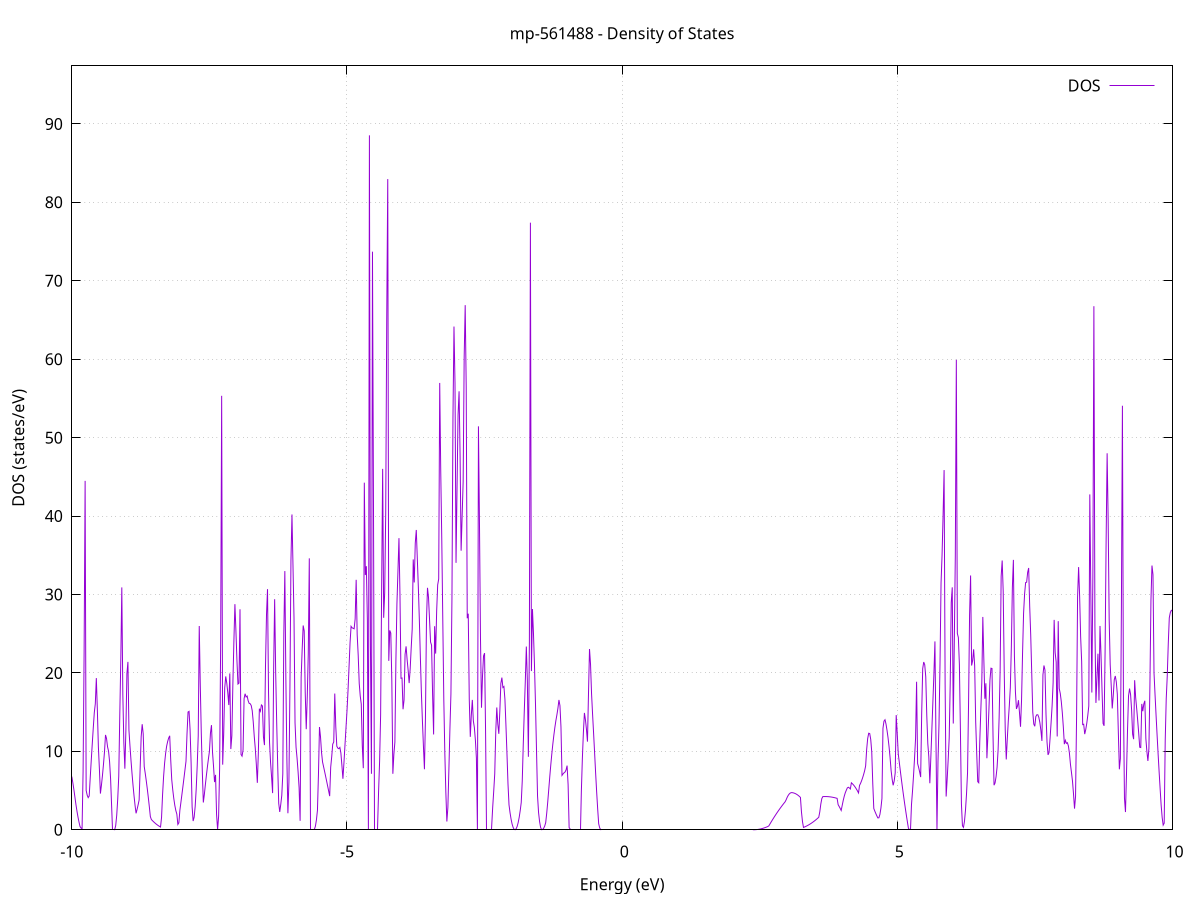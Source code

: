 set title 'mp-561488 - Density of States'
set xlabel 'Energy (eV)'
set ylabel 'DOS (states/eV)'
set grid
set xrange [-10:10]
set yrange [0:97.401]
set xzeroaxis lt -1
set terminal png size 800,600
set output 'mp-561488_dos_gnuplot.png'
plot '-' using 1:2 with lines title 'DOS'
-23.217800 0.000000
-23.199300 0.000000
-23.180800 0.000000
-23.162200 0.000000
-23.143700 0.000000
-23.125200 0.000000
-23.106700 0.000000
-23.088200 0.000000
-23.069700 0.000000
-23.051200 0.000000
-23.032600 0.000000
-23.014100 0.000000
-22.995600 0.000000
-22.977100 0.000000
-22.958600 0.000000
-22.940100 0.000000
-22.921600 0.000000
-22.903000 0.000000
-22.884500 0.000000
-22.866000 0.000000
-22.847500 0.000000
-22.829000 0.000000
-22.810500 0.000000
-22.792000 0.000000
-22.773400 0.000000
-22.754900 0.000000
-22.736400 0.000000
-22.717900 0.000000
-22.699400 0.000000
-22.680900 0.000000
-22.662300 0.000000
-22.643800 0.000000
-22.625300 0.000000
-22.606800 0.000000
-22.588300 0.000000
-22.569800 0.000000
-22.551300 0.000000
-22.532700 0.000000
-22.514200 0.000000
-22.495700 0.000000
-22.477200 0.000000
-22.458700 0.000000
-22.440200 0.000000
-22.421700 0.000000
-22.403100 0.000000
-22.384600 0.000000
-22.366100 0.000000
-22.347600 0.000000
-22.329100 0.000000
-22.310600 0.000000
-22.292100 0.000000
-22.273500 0.000000
-22.255000 0.000000
-22.236500 0.000000
-22.218000 0.000000
-22.199500 0.000000
-22.181000 0.000000
-22.162500 0.000000
-22.143900 0.000000
-22.125400 0.000000
-22.106900 0.000000
-22.088400 0.000000
-22.069900 0.000000
-22.051400 0.000000
-22.032900 0.000000
-22.014300 0.000000
-21.995800 0.000000
-21.977300 0.000000
-21.958800 0.000000
-21.940300 0.000000
-21.921800 0.000000
-21.903300 0.000000
-21.884700 0.000000
-21.866200 0.000000
-21.847700 0.000000
-21.829200 0.000000
-21.810700 0.000000
-21.792200 0.000000
-21.773700 0.000000
-21.755100 0.000000
-21.736600 0.000000
-21.718100 0.000000
-21.699600 0.000000
-21.681100 0.000000
-21.662600 0.000000
-21.644100 0.000000
-21.625500 0.000000
-21.607000 0.000000
-21.588500 0.000000
-21.570000 0.000000
-21.551500 0.000000
-21.533000 0.001700
-21.514400 0.249500
-21.495900 0.916400
-21.477400 2.002600
-21.458900 6.185900
-21.440400 10.320000
-21.421900 13.992100
-21.403400 17.763800
-21.384800 20.817000
-21.366300 26.219300
-21.347800 10.817900
-21.329300 2.684100
-21.310800 2.134400
-21.292300 3.511200
-21.273800 5.229000
-21.255200 7.287600
-21.236700 9.687100
-21.218200 10.365200
-21.199700 9.668300
-21.181200 8.836200
-21.162700 7.868800
-21.144200 6.766100
-21.125600 5.528200
-21.107100 4.155000
-21.088600 5.588000
-21.070100 8.862500
-21.051600 9.372500
-21.033100 9.760200
-21.014600 10.116500
-20.996000 10.441300
-20.977500 10.730800
-20.959000 10.881500
-20.940500 10.846300
-20.922000 10.630200
-20.903500 9.162900
-20.885000 7.207000
-20.866400 0.572500
-20.847900 1.347500
-20.829400 4.648800
-20.810900 6.819400
-20.792400 8.409900
-20.773900 8.938600
-20.755400 9.334000
-20.736800 9.596300
-20.718300 9.725300
-20.699800 9.721000
-20.681300 9.583500
-20.662800 9.312800
-20.644300 6.230400
-20.625800 6.985500
-20.607200 7.345700
-20.588700 8.141000
-20.570200 9.371600
-20.551700 11.037400
-20.533200 14.327900
-20.514700 35.673100
-20.496200 31.915100
-20.477600 19.251800
-20.459100 22.323600
-20.440600 32.711400
-20.422100 20.426400
-20.403600 0.000000
-20.385100 0.000000
-20.366600 0.000000
-20.348000 0.000000
-20.329500 0.000000
-20.311000 0.000000
-20.292500 77.831300
-20.274000 25.755800
-20.255500 15.548100
-20.236900 13.256600
-20.218400 13.722600
-20.199900 16.079800
-20.181400 18.264800
-20.162900 25.803500
-20.144400 3.090000
-20.125900 2.787400
-20.107300 2.785300
-20.088800 2.995600
-20.070300 3.413500
-20.051800 4.039000
-20.033300 5.095100
-20.014800 6.636300
-19.996300 8.189900
-19.977700 9.755900
-19.959200 11.334400
-19.940700 17.395700
-19.922200 10.248700
-19.903700 8.102300
-19.885200 6.506900
-19.866700 5.106800
-19.848100 4.174800
-19.829600 5.803100
-19.811100 8.220700
-19.792600 10.734800
-19.774100 12.309000
-19.755600 15.243900
-19.737100 18.079900
-19.718500 32.082200
-19.700000 31.824400
-19.681500 27.591100
-19.663000 23.071900
-19.644500 18.262000
-19.626000 19.556100
-19.607500 24.332100
-19.588900 24.193700
-19.570400 23.776300
-19.551900 17.837600
-19.533400 10.496800
-19.514900 4.390200
-19.496400 0.000000
-19.477900 0.000000
-19.459300 0.000000
-19.440800 6.074600
-19.422300 62.602600
-19.403800 46.465700
-19.385300 20.095100
-19.366800 62.506000
-19.348300 91.228500
-19.329700 32.308500
-19.311200 5.026500
-19.292700 39.670000
-19.274200 8.880200
-19.255700 49.342700
-19.237200 28.389900
-19.218700 63.041800
-19.200100 40.905600
-19.181600 5.129600
-19.163100 0.004300
-19.144600 25.412700
-19.126100 27.089400
-19.107600 30.021100
-19.089000 30.191400
-19.070500 27.694700
-19.052000 24.294100
-19.033500 19.989700
-19.015000 14.781500
-18.996500 8.773100
-18.978000 4.401500
-18.959400 1.934600
-18.940900 0.673900
-18.922400 0.130600
-18.903900 0.005700
-18.885400 0.183000
-18.866900 0.608800
-18.848400 1.283100
-18.829800 2.893000
-18.811300 4.629500
-18.792800 6.763500
-18.774300 10.033600
-18.755800 13.088900
-18.737300 15.784600
-18.718800 18.121000
-18.700200 20.097800
-18.681700 22.155000
-18.663200 23.327800
-18.644700 21.203200
-18.626200 10.334500
-18.607700 9.123400
-18.589200 9.070100
-18.570600 8.604000
-18.552100 7.725200
-18.533600 6.433500
-18.515100 0.000000
-18.496600 0.000000
-18.478100 0.000000
-18.459600 0.000000
-18.441000 5.086500
-18.422500 10.349500
-18.404000 13.339500
-18.385500 15.137300
-18.367000 15.786400
-18.348500 31.861000
-18.330000 8.341400
-18.311400 4.732200
-18.292900 8.501500
-18.274400 20.681500
-18.255900 28.834000
-18.237400 21.396200
-18.218900 15.130600
-18.200400 8.728100
-18.181800 2.348300
-18.163300 0.863900
-18.144800 0.106600
-18.126300 0.000000
-18.107800 0.000000
-18.089300 0.000000
-18.070800 0.000000
-18.052200 0.000000
-18.033700 0.000000
-18.015200 0.000000
-17.996700 0.000000
-17.978200 0.000000
-17.959700 0.000000
-17.941100 0.000000
-17.922600 0.000000
-17.904100 0.000000
-17.885600 0.000000
-17.867100 0.000000
-17.848600 0.000000
-17.830100 0.000000
-17.811500 0.000000
-17.793000 0.000000
-17.774500 0.000000
-17.756000 0.000000
-17.737500 0.000000
-17.719000 0.000000
-17.700500 0.000000
-17.681900 0.000000
-17.663400 0.000000
-17.644900 0.000000
-17.626400 0.000000
-17.607900 0.000000
-17.589400 0.000000
-17.570900 0.000000
-17.552300 0.000000
-17.533800 0.000000
-17.515300 0.000000
-17.496800 0.000000
-17.478300 0.000000
-17.459800 0.000000
-17.441300 0.000000
-17.422700 0.000000
-17.404200 0.000000
-17.385700 0.000000
-17.367200 0.000000
-17.348700 0.000000
-17.330200 0.000000
-17.311700 0.000000
-17.293100 0.000000
-17.274600 0.000000
-17.256100 0.000000
-17.237600 0.000000
-17.219100 0.000000
-17.200600 0.000000
-17.182100 0.000000
-17.163500 0.000000
-17.145000 0.000000
-17.126500 0.000000
-17.108000 0.000000
-17.089500 0.000000
-17.071000 0.000000
-17.052500 0.000000
-17.033900 0.000000
-17.015400 0.000000
-16.996900 0.000000
-16.978400 0.000000
-16.959900 0.000000
-16.941400 0.000000
-16.922900 0.000000
-16.904300 0.000000
-16.885800 0.000000
-16.867300 0.000000
-16.848800 0.000000
-16.830300 0.000000
-16.811800 0.000000
-16.793200 0.000000
-16.774700 0.000000
-16.756200 0.000000
-16.737700 0.000000
-16.719200 0.000000
-16.700700 0.000000
-16.682200 0.000000
-16.663600 0.000000
-16.645100 0.000000
-16.626600 0.000000
-16.608100 0.000000
-16.589600 0.000000
-16.571100 0.000000
-16.552600 0.000000
-16.534000 0.000000
-16.515500 0.000000
-16.497000 0.000000
-16.478500 0.000000
-16.460000 0.000000
-16.441500 0.000000
-16.423000 0.000000
-16.404400 0.000000
-16.385900 0.000000
-16.367400 0.000000
-16.348900 0.000000
-16.330400 0.000000
-16.311900 0.000000
-16.293400 0.000000
-16.274800 0.000000
-16.256300 0.000000
-16.237800 0.000000
-16.219300 0.000000
-16.200800 0.000000
-16.182300 0.000000
-16.163800 0.000000
-16.145200 0.000000
-16.126700 0.000000
-16.108200 0.000000
-16.089700 0.000000
-16.071200 0.000000
-16.052700 0.000000
-16.034200 0.000000
-16.015600 0.000000
-15.997100 0.000000
-15.978600 0.000000
-15.960100 0.000000
-15.941600 0.000000
-15.923100 0.000000
-15.904600 0.000000
-15.886000 0.000000
-15.867500 0.000000
-15.849000 0.000000
-15.830500 0.000000
-15.812000 0.000000
-15.793500 0.000000
-15.775000 0.000000
-15.756400 0.000000
-15.737900 0.000000
-15.719400 0.000000
-15.700900 0.000000
-15.682400 0.000000
-15.663900 0.000000
-15.645300 0.000000
-15.626800 0.000000
-15.608300 0.000000
-15.589800 0.000000
-15.571300 0.000000
-15.552800 0.000000
-15.534300 0.000000
-15.515700 0.000000
-15.497200 0.000000
-15.478700 0.000000
-15.460200 0.000000
-15.441700 0.000000
-15.423200 0.000000
-15.404700 0.000000
-15.386100 0.000000
-15.367600 0.000000
-15.349100 0.000000
-15.330600 0.000000
-15.312100 0.000000
-15.293600 0.000000
-15.275100 0.000000
-15.256500 0.000000
-15.238000 0.000000
-15.219500 0.000000
-15.201000 0.000000
-15.182500 0.000000
-15.164000 0.000000
-15.145500 0.000000
-15.126900 0.000000
-15.108400 0.000000
-15.089900 0.000000
-15.071400 0.000000
-15.052900 0.000000
-15.034400 0.000000
-15.015900 0.000000
-14.997300 0.000000
-14.978800 0.000000
-14.960300 0.000000
-14.941800 0.000000
-14.923300 0.000000
-14.904800 0.000000
-14.886300 0.000000
-14.867700 0.000000
-14.849200 0.000000
-14.830700 0.000000
-14.812200 0.000000
-14.793700 0.000000
-14.775200 0.000000
-14.756700 0.000000
-14.738100 0.000000
-14.719600 0.000000
-14.701100 0.000000
-14.682600 0.000000
-14.664100 0.000000
-14.645600 0.000000
-14.627100 0.000000
-14.608500 0.000000
-14.590000 0.000000
-14.571500 0.000000
-14.553000 0.000000
-14.534500 0.000000
-14.516000 0.000000
-14.497400 0.000000
-14.478900 0.000000
-14.460400 0.000000
-14.441900 0.000000
-14.423400 0.000000
-14.404900 0.000000
-14.386400 0.000000
-14.367800 0.000000
-14.349300 0.000000
-14.330800 0.000000
-14.312300 0.000000
-14.293800 0.000000
-14.275300 0.000000
-14.256800 0.000000
-14.238200 0.000000
-14.219700 0.000000
-14.201200 0.000000
-14.182700 0.000000
-14.164200 0.000000
-14.145700 0.000000
-14.127200 0.000000
-14.108600 0.000000
-14.090100 0.000000
-14.071600 0.000000
-14.053100 0.000000
-14.034600 0.000000
-14.016100 0.000000
-13.997600 0.000000
-13.979000 0.000000
-13.960500 0.000000
-13.942000 0.000000
-13.923500 0.000000
-13.905000 0.000000
-13.886500 0.000000
-13.868000 0.000000
-13.849400 0.000000
-13.830900 0.000000
-13.812400 0.000000
-13.793900 0.000000
-13.775400 0.000000
-13.756900 0.000000
-13.738400 0.000000
-13.719800 0.000000
-13.701300 0.000000
-13.682800 0.000000
-13.664300 0.000000
-13.645800 0.000000
-13.627300 0.000000
-13.608800 0.000000
-13.590200 0.000000
-13.571700 0.000000
-13.553200 0.000000
-13.534700 0.000000
-13.516200 0.000000
-13.497700 0.000000
-13.479200 0.000000
-13.460600 0.000000
-13.442100 0.000000
-13.423600 0.000000
-13.405100 0.000000
-13.386600 0.000000
-13.368100 0.000000
-13.349500 0.000000
-13.331000 0.000000
-13.312500 0.000000
-13.294000 0.000000
-13.275500 0.000000
-13.257000 0.000000
-13.238500 0.000000
-13.219900 0.000000
-13.201400 0.000000
-13.182900 0.000000
-13.164400 0.000000
-13.145900 0.000000
-13.127400 0.000000
-13.108900 0.000000
-13.090300 0.000000
-13.071800 0.000000
-13.053300 0.000000
-13.034800 0.000000
-13.016300 0.000000
-12.997800 0.000000
-12.979300 0.000000
-12.960700 0.000000
-12.942200 0.000000
-12.923700 0.000000
-12.905200 0.000000
-12.886700 0.000000
-12.868200 0.000000
-12.849700 0.000000
-12.831100 0.000000
-12.812600 0.000000
-12.794100 0.000000
-12.775600 0.000000
-12.757100 0.000000
-12.738600 0.000000
-12.720100 0.000000
-12.701500 0.000000
-12.683000 0.000000
-12.664500 0.000000
-12.646000 0.000000
-12.627500 0.000000
-12.609000 0.000000
-12.590500 0.000000
-12.571900 0.000000
-12.553400 0.000000
-12.534900 0.000000
-12.516400 0.000000
-12.497900 0.000000
-12.479400 0.000000
-12.460900 0.000000
-12.442300 0.000000
-12.423800 0.000000
-12.405300 0.000000
-12.386800 0.000000
-12.368300 0.000000
-12.349800 0.000000
-12.331300 0.000000
-12.312700 0.000000
-12.294200 0.000000
-12.275700 0.000000
-12.257200 0.000000
-12.238700 0.000000
-12.220200 0.000000
-12.201600 0.000000
-12.183100 0.000000
-12.164600 0.000000
-12.146100 0.000000
-12.127600 0.000000
-12.109100 0.000000
-12.090600 0.000000
-12.072000 0.000000
-12.053500 0.000000
-12.035000 0.000000
-12.016500 0.000000
-11.998000 0.000000
-11.979500 0.000000
-11.961000 0.000000
-11.942400 0.000000
-11.923900 0.000000
-11.905400 0.000000
-11.886900 0.000000
-11.868400 0.000000
-11.849900 0.000000
-11.831400 0.000000
-11.812800 0.000000
-11.794300 0.000000
-11.775800 0.000000
-11.757300 0.000000
-11.738800 0.000000
-11.720300 0.000000
-11.701800 0.000000
-11.683200 0.000000
-11.664700 0.000000
-11.646200 0.000000
-11.627700 0.000000
-11.609200 0.000000
-11.590700 0.000000
-11.572200 0.000000
-11.553600 0.000000
-11.535100 0.000000
-11.516600 0.000000
-11.498100 0.000000
-11.479600 0.000000
-11.461100 0.000000
-11.442600 0.000000
-11.424000 0.000000
-11.405500 0.000000
-11.387000 0.000000
-11.368500 0.000000
-11.350000 0.000000
-11.331500 0.000000
-11.313000 0.000000
-11.294400 0.000000
-11.275900 0.000000
-11.257400 0.000000
-11.238900 0.000000
-11.220400 0.000000
-11.201900 0.000000
-11.183400 0.000000
-11.164800 0.000000
-11.146300 0.000000
-11.127800 0.000000
-11.109300 0.000000
-11.090800 0.000000
-11.072300 0.000000
-11.053700 0.000000
-11.035200 0.000000
-11.016700 0.000000
-10.998200 0.000000
-10.979700 0.000000
-10.961200 0.000000
-10.942700 0.000000
-10.924100 0.000000
-10.905600 0.000000
-10.887100 0.007400
-10.868600 0.055900
-10.850100 0.149600
-10.831600 0.288500
-10.813100 0.472700
-10.794500 0.702100
-10.776000 0.976700
-10.757500 1.523200
-10.739000 2.846000
-10.720500 4.085500
-10.702000 5.241600
-10.683500 6.314400
-10.664900 7.303700
-10.646400 8.209800
-10.627900 9.573300
-10.609400 10.572600
-10.590900 11.029500
-10.572400 10.944200
-10.553900 10.316600
-10.535300 9.750200
-10.516800 9.835600
-10.498300 0.819300
-10.479800 1.523900
-10.461300 2.445400
-10.442800 3.583800
-10.424300 5.222500
-10.405700 6.877400
-10.387200 8.489300
-10.368700 10.058200
-10.350200 11.584200
-10.331700 13.067100
-10.313200 16.392200
-10.294700 13.179000
-10.276100 1.736800
-10.257600 1.575900
-10.239100 1.422800
-10.220600 1.277600
-10.202100 1.140100
-10.183600 3.760300
-10.165100 7.329100
-10.146500 9.117000
-10.128000 9.946300
-10.109500 9.817200
-10.091000 9.215300
-10.072500 8.900100
-10.054000 8.493600
-10.035500 7.995900
-10.016900 7.406900
-9.998400 6.726700
-9.979900 5.955300
-9.961400 5.092700
-9.942900 4.139500
-9.924400 3.204500
-9.905800 2.365500
-9.887300 1.622500
-9.868800 0.972100
-9.850300 0.410000
-9.831800 0.226200
-9.813300 0.123500
-9.794800 7.439200
-9.776200 22.548700
-9.757700 44.489000
-9.739200 5.027800
-9.720700 4.424500
-9.702200 4.098000
-9.683700 4.306000
-9.665200 6.613600
-9.646600 8.830100
-9.628100 10.955500
-9.609600 12.989800
-9.591100 14.933100
-9.572600 16.070100
-9.554100 19.338900
-9.535600 15.269500
-9.517000 10.594200
-9.498500 7.766700
-9.480000 4.614700
-9.461500 5.674600
-9.443000 6.911600
-9.424500 8.325600
-9.406000 9.916600
-9.387400 12.091700
-9.368900 11.645200
-9.350400 10.580400
-9.331900 10.020200
-9.313400 8.698900
-9.294900 6.484200
-9.276400 3.047600
-9.257800 0.000000
-9.239300 0.000000
-9.220800 0.009800
-9.202300 0.528900
-9.183800 1.837400
-9.165300 3.935500
-9.146800 6.823000
-9.128200 14.536400
-9.109700 21.589800
-9.091200 30.902400
-9.072700 17.246400
-9.054200 11.096800
-9.035700 7.787600
-9.017200 12.647100
-8.998600 19.899600
-8.980100 21.407200
-8.961600 12.704200
-8.943100 10.717100
-8.924600 8.884800
-8.906100 7.207400
-8.887600 5.684900
-8.869000 4.317200
-8.850500 3.104400
-8.832000 2.097500
-8.813500 2.607600
-8.795000 3.173300
-8.776500 3.794300
-8.757900 7.818000
-8.739400 11.852500
-8.720900 13.459700
-8.702400 12.246400
-8.683900 8.059500
-8.665400 7.193600
-8.646900 6.249600
-8.628300 5.227300
-8.609800 4.126800
-8.591300 2.948100
-8.572800 1.691200
-8.554300 1.308700
-8.535800 1.172500
-8.517300 1.043700
-8.498700 0.922500
-8.480200 0.808700
-8.461700 0.702400
-8.443200 0.603600
-8.424700 0.512300
-8.406200 0.428500
-8.387700 0.352100
-8.369100 1.576700
-8.350600 4.474000
-8.332100 6.780100
-8.313600 8.495000
-8.295100 9.741700
-8.276600 10.664200
-8.258100 11.261500
-8.239500 11.701800
-8.221000 11.985100
-8.202500 8.926200
-8.184000 6.397500
-8.165500 5.095100
-8.147000 4.004700
-8.128500 3.126100
-8.109900 2.459400
-8.091400 2.004600
-8.072900 0.677400
-8.054400 0.889500
-8.035900 2.496900
-8.017400 3.496600
-7.998900 4.512600
-7.980300 5.544900
-7.961800 6.593600
-7.943300 7.658600
-7.924800 8.740000
-7.906300 12.243800
-7.887800 15.016900
-7.869300 15.100500
-7.850700 12.753800
-7.832200 8.577900
-7.813700 2.928900
-7.795200 1.114200
-7.776700 1.601000
-7.758200 2.975700
-7.739700 5.164600
-7.721100 8.167700
-7.702600 11.984900
-7.684100 25.980000
-7.665600 18.517400
-7.647100 12.333700
-7.628600 7.465900
-7.610000 3.481000
-7.591500 4.498600
-7.573000 5.745000
-7.554500 6.918500
-7.536000 8.019000
-7.517500 9.046500
-7.499000 10.001100
-7.480400 12.328500
-7.461900 13.341600
-7.443400 9.929100
-7.424900 8.122300
-7.406400 6.078800
-7.387900 6.999500
-7.369400 1.964700
-7.350800 0.024900
-7.332300 1.710800
-7.313800 7.873200
-7.295300 23.624700
-7.276800 55.337300
-7.258300 8.301500
-7.239800 12.220900
-7.221200 18.094700
-7.202700 19.553500
-7.184200 18.710700
-7.165700 17.482900
-7.147200 15.907300
-7.128700 19.933300
-7.110200 10.292000
-7.091600 12.006300
-7.073100 18.629900
-7.054600 24.049800
-7.036100 28.770000
-7.017600 25.350800
-6.999100 21.574000
-6.980600 18.582300
-6.962000 18.698500
-6.943500 28.113100
-6.925000 9.599200
-6.906500 9.388300
-6.888000 10.155100
-6.869500 16.717700
-6.851000 17.343800
-6.832400 16.933600
-6.813900 17.049100
-6.795400 16.450400
-6.776900 16.112200
-6.758400 16.073300
-6.739900 15.844600
-6.721400 15.178600
-6.702800 13.741000
-6.684300 11.878400
-6.665800 10.352400
-6.647300 8.388700
-6.628800 5.987400
-6.610300 9.801200
-6.591800 15.438900
-6.573200 15.115900
-6.554700 15.914400
-6.536200 15.783300
-6.517700 11.843300
-6.499200 10.798000
-6.480700 20.779500
-6.462100 27.430900
-6.443600 30.684300
-6.425100 17.433300
-6.406600 11.093500
-6.388100 8.552500
-6.369600 6.725600
-6.351100 4.676700
-6.332500 20.371000
-6.314000 29.402500
-6.295500 20.089000
-6.277000 13.694500
-6.258500 8.119100
-6.240000 3.362700
-6.221500 2.271900
-6.202900 3.243800
-6.184400 4.388200
-6.165900 7.136500
-6.147400 25.015300
-6.128900 32.982700
-6.110400 19.352900
-6.091900 9.022800
-6.073300 2.106500
-6.054800 6.088500
-6.036300 18.276100
-6.017800 34.339500
-5.999300 40.199100
-5.980800 33.646500
-5.962300 27.020200
-5.943700 13.642600
-5.925200 10.526800
-5.906700 9.118900
-5.888200 7.390000
-5.869700 5.340100
-5.851200 1.148100
-5.832700 19.408100
-5.814100 22.971000
-5.795600 26.048900
-5.777100 25.353900
-5.758600 17.536800
-5.740100 12.826400
-5.721600 16.941300
-5.703100 22.428700
-5.684500 34.606000
-5.666000 0.000000
-5.647500 0.000000
-5.629000 0.000000
-5.610500 0.000000
-5.592000 0.049900
-5.573500 0.454000
-5.554900 1.263700
-5.536400 2.479000
-5.517900 7.119700
-5.499400 13.099900
-5.480900 11.861000
-5.462400 9.889900
-5.443900 8.649600
-5.425300 8.054700
-5.406800 7.450600
-5.388300 6.837200
-5.369800 6.214600
-5.351300 5.582700
-5.332800 4.941600
-5.314200 4.291300
-5.295700 7.971500
-5.277200 9.320100
-5.258700 10.920700
-5.240200 11.192000
-5.221700 17.367500
-5.203200 13.131200
-5.184600 10.658300
-5.166100 10.407700
-5.147600 10.341500
-5.129100 10.496800
-5.110600 9.788400
-5.092100 8.216200
-5.073600 6.500700
-5.055000 8.529200
-5.036500 10.749000
-5.018000 12.968400
-4.999500 15.187400
-4.981000 17.735300
-4.962500 20.761400
-4.944000 23.841000
-4.925400 25.935600
-4.906900 25.750500
-4.888400 25.694700
-4.869900 25.624700
-4.851400 26.886200
-4.832900 31.870300
-4.814400 24.898500
-4.795800 22.236700
-4.777300 18.658900
-4.758800 17.056000
-4.740300 16.024800
-4.721800 10.747300
-4.703300 7.850200
-4.684800 44.254300
-4.666200 32.482300
-4.647700 33.603000
-4.629200 26.712300
-4.610700 0.000000
-4.592200 88.546200
-4.573700 23.649900
-4.555200 7.133300
-4.536600 73.708600
-4.518100 41.182100
-4.499600 0.000000
-4.481100 0.000000
-4.462600 0.000000
-4.444100 0.000000
-4.425600 4.872100
-4.407000 8.735100
-4.388500 14.653500
-4.370000 30.763300
-4.351500 46.016800
-4.333000 27.030200
-4.314500 30.244300
-4.296000 40.378500
-4.277400 65.152200
-4.258900 82.970400
-4.240400 21.536400
-4.221900 25.421300
-4.203400 25.073200
-4.184900 18.948400
-4.166300 7.140300
-4.147800 9.608500
-4.129300 11.178600
-4.110800 21.612000
-4.092300 28.798000
-4.073800 32.935900
-4.055300 37.186600
-4.036700 29.832000
-4.018200 19.316700
-3.999700 19.349800
-3.981200 15.365300
-3.962700 16.548900
-3.944200 22.371700
-3.925700 23.387800
-3.907100 21.699100
-3.888600 20.352300
-3.870100 18.700200
-3.851600 20.501800
-3.833100 23.157200
-3.814600 25.594400
-3.796100 34.475300
-3.777500 31.534200
-3.759000 36.551900
-3.740500 38.230400
-3.722000 34.601000
-3.703500 31.008500
-3.685000 26.799600
-3.666500 22.037600
-3.647900 17.506100
-3.629400 13.926800
-3.610900 10.701800
-3.592400 7.714000
-3.573900 14.257500
-3.555400 26.672800
-3.536900 30.851400
-3.518300 29.623000
-3.499800 26.832600
-3.481300 23.939100
-3.462800 23.531200
-3.444300 17.251500
-3.425800 12.154500
-3.407300 25.953300
-3.388700 22.464900
-3.370200 27.915600
-3.351700 31.225800
-3.333200 31.983900
-3.314700 56.978000
-3.296200 45.763900
-3.277700 37.185900
-3.259100 26.870600
-3.240600 16.633200
-3.222100 9.825000
-3.203600 4.814500
-3.185100 1.055900
-3.166600 2.844300
-3.148100 7.673500
-3.129500 12.834000
-3.111000 17.331700
-3.092500 29.496600
-3.074000 52.533100
-3.055500 64.168100
-3.037000 56.952000
-3.018400 34.036800
-2.999900 43.661500
-2.981400 52.909300
-2.962900 55.912400
-2.944400 47.630900
-2.925900 35.584800
-2.907400 40.017300
-2.888800 44.387400
-2.870300 60.260400
-2.851800 66.892600
-2.833300 56.455700
-2.814800 26.972700
-2.796300 27.549300
-2.777800 16.647600
-2.759200 11.851300
-2.740700 14.591000
-2.722200 16.563700
-2.703700 13.882000
-2.685200 13.031400
-2.666700 11.454400
-2.648200 9.150900
-2.629600 0.000000
-2.611100 51.438300
-2.592600 39.273900
-2.574100 24.475900
-2.555600 15.561800
-2.537100 19.661800
-2.518600 22.157600
-2.500000 22.524800
-2.481500 12.481900
-2.463000 0.000000
-2.444500 0.000000
-2.426000 0.000000
-2.407500 0.000000
-2.389000 0.000000
-2.370400 0.000000
-2.351900 2.897200
-2.333400 4.941100
-2.314900 7.134300
-2.296400 12.544200
-2.277900 15.596000
-2.259400 13.468000
-2.240800 12.235100
-2.222300 15.163900
-2.203800 18.667900
-2.185300 19.404200
-2.166800 18.138400
-2.148300 18.267900
-2.129800 16.631900
-2.111200 13.285800
-2.092700 9.692500
-2.074200 5.852200
-2.055700 3.183300
-2.037200 2.184800
-2.018700 1.373700
-2.000200 0.749900
-1.981600 0.313500
-1.963100 0.064400
-1.944600 0.002700
-1.926100 0.125400
-1.907600 0.431300
-1.889100 0.920100
-1.870600 1.592000
-1.852000 2.446900
-1.833500 3.484800
-1.815000 6.230400
-1.796500 10.916600
-1.778000 15.154200
-1.759500 18.943100
-1.740900 23.366300
-1.722400 19.012500
-1.703900 9.306900
-1.685400 23.896500
-1.666900 77.410400
-1.648400 20.234100
-1.629900 28.147600
-1.611300 25.053300
-1.592800 20.967200
-1.574300 15.974200
-1.555800 10.074000
-1.537300 4.303900
-1.518800 2.208000
-1.500300 1.044600
-1.481700 0.311600
-1.463200 0.008900
-1.444700 0.037700
-1.426200 0.191800
-1.407700 0.464600
-1.389200 0.907200
-1.370700 2.098600
-1.352100 3.536700
-1.333600 5.134000
-1.315100 6.760500
-1.296600 8.275700
-1.278100 9.661800
-1.259600 10.919000
-1.241100 12.047100
-1.222500 13.046300
-1.204000 13.916400
-1.185500 14.657600
-1.167000 15.489100
-1.148500 16.554500
-1.130000 15.828400
-1.111500 13.104000
-1.092900 6.934600
-1.074400 7.117600
-1.055900 7.260900
-1.037400 7.364600
-1.018900 7.636700
-1.000400 8.180200
-0.981900 5.750100
-0.963300 0.279000
-0.944800 0.000000
-0.926300 0.000000
-0.907800 0.000000
-0.889300 0.000000
-0.870800 0.000000
-0.852300 0.000000
-0.833700 0.000000
-0.815200 0.000000
-0.796700 0.000000
-0.778200 0.000000
-0.759700 0.000000
-0.741200 4.898000
-0.722700 9.117800
-0.704100 12.406200
-0.685600 14.898600
-0.667100 14.033100
-0.648600 12.812300
-0.630100 11.236200
-0.611600 17.346000
-0.593000 23.045600
-0.574500 21.111100
-0.556000 17.362700
-0.537500 14.770800
-0.519000 12.341100
-0.500500 9.833700
-0.482000 7.261300
-0.463400 4.851300
-0.444900 2.688100
-0.426400 0.771500
-0.407900 0.241200
-0.389400 0.013600
-0.370900 0.000000
-0.352400 0.000000
-0.333800 0.000000
-0.315300 0.000000
-0.296800 0.000000
-0.278300 0.000000
-0.259800 0.000000
-0.241300 0.000000
-0.222800 0.000000
-0.204200 0.000000
-0.185700 0.000000
-0.167200 0.000000
-0.148700 0.000000
-0.130200 0.000000
-0.111700 0.000000
-0.093200 0.000000
-0.074600 0.000000
-0.056100 0.000000
-0.037600 0.000000
-0.019100 0.000000
-0.000600 0.000000
0.017900 0.000000
0.036400 0.000000
0.055000 0.000000
0.073500 0.000000
0.092000 0.000000
0.110500 0.000000
0.129000 0.000000
0.147500 0.000000
0.166000 0.000000
0.184600 0.000000
0.203100 0.000000
0.221600 0.000000
0.240100 0.000000
0.258600 0.000000
0.277100 0.000000
0.295600 0.000000
0.314200 0.000000
0.332700 0.000000
0.351200 0.000000
0.369700 0.000000
0.388200 0.000000
0.406700 0.000000
0.425200 0.000000
0.443800 0.000000
0.462300 0.000000
0.480800 0.000000
0.499300 0.000000
0.517800 0.000000
0.536300 0.000000
0.554900 0.000000
0.573400 0.000000
0.591900 0.000000
0.610400 0.000000
0.628900 0.000000
0.647400 0.000000
0.665900 0.000000
0.684500 0.000000
0.703000 0.000000
0.721500 0.000000
0.740000 0.000000
0.758500 0.000000
0.777000 0.000000
0.795500 0.000000
0.814100 0.000000
0.832600 0.000000
0.851100 0.000000
0.869600 0.000000
0.888100 0.000000
0.906600 0.000000
0.925100 0.000000
0.943700 0.000000
0.962200 0.000000
0.980700 0.000000
0.999200 0.000000
1.017700 0.000000
1.036200 0.000000
1.054700 0.000000
1.073300 0.000000
1.091800 0.000000
1.110300 0.000000
1.128800 0.000000
1.147300 0.000000
1.165800 0.000000
1.184300 0.000000
1.202900 0.000000
1.221400 0.000000
1.239900 0.000000
1.258400 0.000000
1.276900 0.000000
1.295400 0.000000
1.313900 0.000000
1.332500 0.000000
1.351000 0.000000
1.369500 0.000000
1.388000 0.000000
1.406500 0.000000
1.425000 0.000000
1.443500 0.000000
1.462100 0.000000
1.480600 0.000000
1.499100 0.000000
1.517600 0.000000
1.536100 0.000000
1.554600 0.000000
1.573100 0.000000
1.591700 0.000000
1.610200 0.000000
1.628700 0.000000
1.647200 0.000000
1.665700 0.000000
1.684200 0.000000
1.702800 0.000000
1.721300 0.000000
1.739800 0.000000
1.758300 0.000000
1.776800 0.000000
1.795300 0.000000
1.813800 0.000000
1.832400 0.000000
1.850900 0.000000
1.869400 0.000000
1.887900 0.000000
1.906400 0.000000
1.924900 0.000000
1.943400 0.000000
1.962000 0.000000
1.980500 0.000000
1.999000 0.000000
2.017500 0.000000
2.036000 0.000000
2.054500 0.000000
2.073000 0.000000
2.091600 0.000000
2.110100 0.000000
2.128600 0.000000
2.147100 0.000000
2.165600 0.000000
2.184100 0.000000
2.202600 0.000000
2.221200 0.000000
2.239700 0.000000
2.258200 0.000000
2.276700 0.000000
2.295200 0.000000
2.313700 0.000000
2.332200 0.000000
2.350800 0.000000
2.369300 0.000000
2.387800 0.000500
2.406300 0.004400
2.424800 0.012300
2.443300 0.024200
2.461800 0.040000
2.480400 0.059800
2.498900 0.083700
2.517400 0.111400
2.535900 0.143200
2.554400 0.179000
2.572900 0.218700
2.591400 0.262400
2.610000 0.310100
2.628500 0.361700
2.647000 0.417400
2.665500 0.495900
2.684000 0.718300
2.702500 0.936600
2.721000 1.150900
2.739600 1.361200
2.758100 1.567500
2.776600 1.769800
2.795100 1.968100
2.813600 2.162400
2.832100 2.352800
2.850700 2.539100
2.869200 2.721400
2.887700 2.899700
2.906200 3.074000
2.924700 3.244300
2.943200 3.410600
2.961700 3.572900
2.980300 3.833100
2.998800 4.138900
3.017300 4.382100
3.035800 4.562600
3.054300 4.680500
3.072800 4.735800
3.091300 4.732500
3.109900 4.706600
3.128400 4.666500
3.146900 4.612200
3.165400 4.543600
3.183900 4.460900
3.202400 4.363900
3.220900 4.252800
3.239500 4.127400
3.258000 2.294900
3.276500 1.055300
3.295000 0.298000
3.313500 0.352500
3.332000 0.411600
3.350500 0.475300
3.369100 0.543600
3.387600 0.616400
3.406100 0.693800
3.424600 0.775800
3.443100 0.862400
3.461600 0.953500
3.480100 1.049200
3.498700 1.149500
3.517200 1.254400
3.535700 1.363900
3.554200 1.477900
3.572700 1.596500
3.591200 2.285200
3.609700 3.274900
3.628300 3.979900
3.646800 4.231300
3.665300 4.236600
3.683800 4.238700
3.702300 4.237400
3.720800 4.232800
3.739300 4.225000
3.757900 4.213800
3.776400 4.199200
3.794900 4.181400
3.813400 4.160300
3.831900 4.135900
3.850400 4.108100
3.868900 4.077000
3.887500 4.042700
3.906000 4.005000
3.924500 3.203000
3.943000 2.975100
3.961500 2.728300
3.980000 2.462600
3.998600 3.106900
4.017100 3.743600
4.035600 4.279100
4.054100 4.713600
4.072600 5.035400
4.091100 5.332600
4.109600 5.421700
4.128200 5.335900
4.146700 5.204400
4.165200 5.989200
4.183700 5.871700
4.202200 5.731900
4.220700 5.569700
4.239200 5.385100
4.257800 5.178200
4.276300 4.948900
4.294800 4.697300
4.313300 5.650300
4.331800 5.919800
4.350300 6.241600
4.368800 6.615700
4.387400 7.042100
4.405900 7.520800
4.424400 8.144400
4.442900 10.247800
4.461400 11.636000
4.479900 12.309700
4.498400 12.269100
4.517000 11.514100
4.535500 9.903500
4.554000 5.864400
4.572500 2.714100
4.591000 2.378300
4.609500 2.064600
4.628000 1.773100
4.646600 1.511100
4.665100 1.528400
4.683600 1.947900
4.702100 2.769700
4.720600 3.993800
4.739100 12.938700
4.757600 13.851500
4.776200 14.028100
4.794700 13.468500
4.813200 12.659100
4.831700 11.719900
4.850200 10.558000
4.868700 9.172200
4.887200 7.546200
4.905800 6.439400
4.924300 5.673400
4.942800 6.211600
4.961300 7.245300
4.979800 14.625600
4.998300 12.292900
5.016800 9.694700
5.035400 8.629200
5.053900 7.553500
5.072400 6.512100
5.090900 5.505000
5.109400 4.532200
5.127900 3.593800
5.146500 2.689600
5.165000 1.819700
5.183500 0.984200
5.202000 0.182900
5.220500 0.000000
5.239000 0.000000
5.257500 3.220400
5.276100 4.934900
5.294600 6.914600
5.313100 9.159300
5.331600 11.669100
5.350100 18.870500
5.368600 8.451200
5.387100 7.952500
5.405700 7.374800
5.424200 6.718000
5.442700 14.867700
5.461200 20.543300
5.479700 21.388100
5.498200 21.040100
5.516700 19.499500
5.535300 14.563800
5.553800 10.992200
5.572300 9.304900
5.590800 5.930800
5.609300 9.291900
5.627800 12.818600
5.646300 16.351200
5.664900 19.889800
5.683400 24.014100
5.701900 11.633700
5.720400 0.000000
5.738900 8.694400
5.757400 13.479700
5.775900 21.272900
5.794500 31.470200
5.813000 35.027800
5.831500 40.067000
5.850000 45.862500
5.868500 18.625700
5.887000 4.238200
5.905500 6.421400
5.924100 8.912600
5.942600 11.711800
5.961100 18.627100
5.979600 28.974200
5.998100 30.910000
6.016600 13.544500
6.035100 23.797300
6.053700 34.874700
6.072200 59.927200
6.090700 25.034600
6.109200 24.511300
6.127700 21.119600
6.146200 12.818300
6.164700 3.299700
6.183300 0.507600
6.201800 0.301000
6.220300 1.093800
6.238800 2.519600
6.257300 4.578400
6.275800 7.270300
6.294400 16.094200
6.312900 27.394900
6.331400 32.422800
6.349900 20.945500
6.368400 21.572400
6.386900 23.008100
6.405400 20.934700
6.424000 13.743300
6.442500 9.770700
6.461000 6.133000
6.479500 5.990700
6.498000 11.227200
6.516500 15.107300
6.535000 18.811900
6.553600 27.140700
6.572100 21.705500
6.590600 16.705400
6.609100 18.678700
6.627600 9.121400
6.646100 12.039000
6.664600 15.359900
6.683200 19.084200
6.701700 20.603200
6.720200 20.564800
6.738700 12.068400
6.757200 5.682900
6.775700 5.966400
6.794200 6.770800
6.812800 7.985100
6.831300 10.206100
6.849800 14.323100
6.868300 20.344500
6.886800 32.329800
6.905300 34.335600
6.923800 30.423400
6.942400 20.198400
6.960900 12.730200
6.979400 8.968700
6.997900 11.556000
7.016400 13.866000
7.034900 15.818200
7.053400 18.146000
7.072000 23.308400
7.090500 30.922000
7.109000 34.416500
7.127500 22.219600
7.146000 17.552500
7.164500 15.410700
7.183000 15.762100
7.201600 16.521000
7.220100 14.903000
7.238600 13.135600
7.257100 16.512600
7.275600 22.512600
7.294100 27.603200
7.312600 30.071200
7.331200 31.519800
7.349700 31.563100
7.368200 32.825000
7.386700 33.379800
7.405200 28.517300
7.423700 24.860400
7.442300 19.989400
7.460800 15.024900
7.479300 13.481100
7.497800 13.195400
7.516300 14.434900
7.534800 14.666100
7.553300 14.657800
7.571900 14.319700
7.590400 13.651900
7.608900 12.654500
7.627400 11.327300
7.645900 19.757600
7.664400 20.946500
7.682900 20.357400
7.701500 14.759600
7.720000 11.207600
7.738500 9.548800
7.757000 9.858100
7.775500 11.667000
7.794000 13.651800
7.812500 15.812400
7.831100 18.764800
7.849600 26.762600
7.868100 22.578500
7.886600 21.385900
7.905100 11.895200
7.923600 26.598000
7.942100 18.011400
7.960700 17.382100
7.979200 16.358100
7.997700 14.939400
8.016200 13.126000
8.034700 10.917900
8.053200 11.403000
8.071700 11.021800
8.090300 11.099900
8.108800 10.678600
8.127300 9.758000
8.145800 8.337900
8.164300 7.307100
8.182800 6.212400
8.201300 4.576900
8.219900 2.697700
8.238400 4.261700
8.256900 14.319900
8.275400 29.663400
8.293900 33.494800
8.312400 29.796900
8.330900 24.609900
8.349500 21.437500
8.368000 13.411300
8.386500 13.460900
8.405000 12.198200
8.423500 12.770700
8.442000 13.558500
8.460500 14.561500
8.479100 15.779800
8.497600 42.761600
8.516100 30.203800
8.534600 17.503900
8.553100 32.250200
8.571600 66.761800
8.590200 25.964500
8.608700 16.172300
8.627200 19.423300
8.645700 22.448400
8.664200 16.480700
8.682700 25.989400
8.701200 22.305100
8.719800 17.734800
8.738300 13.564600
8.756800 13.256300
8.775300 22.737200
8.793800 36.709800
8.812300 48.004900
8.830800 39.584800
8.849400 26.832300
8.867900 21.080900
8.886400 18.388100
8.904900 15.469700
8.923400 17.108900
8.941900 19.127100
8.960400 19.608100
8.979000 18.857300
8.997500 17.288800
9.016000 12.389800
9.034500 7.713100
9.053000 9.090700
9.071500 28.224400
9.090000 54.070000
9.108600 16.589000
9.127100 4.033900
9.145600 2.262600
9.164100 7.126800
9.182600 12.693100
9.201100 17.062500
9.219600 18.004600
9.238200 17.258200
9.256700 15.319100
9.275200 12.194400
9.293700 11.551300
9.312200 19.071000
9.330700 16.852000
9.349200 15.453700
9.367800 13.931400
9.386300 12.285100
9.404800 10.518500
9.423300 10.483600
9.441800 16.051000
9.460300 15.118800
9.478800 16.047800
9.497400 16.448100
9.515900 11.631500
9.534400 10.001900
9.552900 8.775700
9.571400 10.349800
9.589900 18.533600
9.608400 29.265900
9.627000 33.691700
9.645500 32.528200
9.664000 20.011100
9.682500 17.283800
9.701000 14.662500
9.719500 12.147100
9.738100 9.737700
9.756600 7.434300
9.775100 5.236900
9.793600 3.145500
9.812100 1.578300
9.830600 0.593800
9.849100 0.839300
9.867700 11.367000
9.886200 16.714100
9.904700 19.596500
9.923200 23.728000
9.941700 27.019300
9.960200 27.696600
9.978700 27.981000
9.997300 27.973900
10.015800 19.909400
10.034300 17.207100
10.052800 20.833700
10.071300 21.028400
10.089800 21.161100
10.108300 19.279200
10.126900 28.851300
10.145400 34.623900
10.163900 71.474500
10.182400 4.362700
10.200900 3.380000
10.219400 3.002200
10.237900 3.229200
10.256500 4.357900
10.275000 7.044400
10.293500 9.890600
10.312000 12.886200
10.330500 17.215400
10.349000 18.956800
10.367500 21.355900
10.386100 22.897300
10.404600 19.618600
10.423100 18.812800
10.441600 17.956300
10.460100 15.958300
10.478600 12.970000
10.497100 12.151900
10.515700 12.675400
10.534200 13.177100
10.552700 13.449400
10.571200 13.492300
10.589700 13.305700
10.608200 12.889600
10.626700 12.244100
10.645300 12.147600
10.663800 12.581800
10.682300 12.481400
10.700800 12.961800
10.719300 12.450800
10.737800 25.684200
10.756300 6.687200
10.774900 7.249000
10.793400 8.736100
10.811900 16.743200
10.830400 21.703700
10.848900 23.517300
10.867400 23.305200
10.886000 19.911300
10.904500 11.954000
10.923000 7.303900
10.941500 5.755600
10.960000 19.515500
10.978500 31.573300
10.997000 23.571700
11.015600 17.594900
11.034100 13.393600
11.052600 8.204700
11.071100 5.509100
11.089600 16.673100
11.108100 20.397600
11.126600 16.990900
11.145200 13.344900
11.163700 9.787500
11.182200 14.307700
11.200700 15.952200
11.219200 17.324400
11.237700 17.957300
11.256200 17.850900
11.274800 17.005100
11.293300 36.861600
11.311800 27.062300
11.330300 17.096800
11.348800 13.241000
11.367300 10.458700
11.385800 36.846700
11.404400 21.194400
11.422900 17.469600
11.441400 13.787700
11.459900 14.396900
11.478400 15.306000
11.496900 16.523500
11.515400 18.252300
11.534000 16.389300
11.552500 15.881600
11.571000 14.187900
11.589500 11.420300
11.608000 12.503300
11.626500 14.988000
11.645000 25.660500
11.663600 20.253800
11.682100 15.546200
11.700600 11.537600
11.719100 8.168000
11.737600 6.468600
11.756100 7.985200
11.774600 10.103300
11.793200 12.434500
11.811700 15.872100
11.830200 21.179400
11.848700 18.914700
11.867200 10.593200
11.885700 0.000000
11.904200 4.728400
11.922800 5.834900
11.941300 7.645300
11.959800 10.085400
11.978300 12.870900
11.996800 12.758600
12.015300 12.081900
12.033900 10.907100
12.052400 9.937100
12.070900 8.579600
12.089400 6.528800
12.107900 3.784500
12.126400 0.346900
12.144900 0.000000
12.163500 0.000000
12.182000 0.000000
12.200500 0.000000
12.219000 0.000000
12.237500 0.000000
12.256000 0.000000
12.274500 0.000000
12.293100 0.000000
12.311600 0.000000
12.330100 0.000000
12.348600 0.000000
12.367100 0.000000
12.385600 0.000000
12.404100 0.000000
12.422700 0.000000
12.441200 0.000000
12.459700 0.000000
12.478200 0.000000
12.496700 0.000000
12.515200 0.000000
12.533700 0.000000
12.552300 0.000000
12.570800 0.000000
12.589300 0.000000
12.607800 0.000000
12.626300 0.000000
12.644800 0.000000
12.663300 0.000000
12.681900 0.000000
12.700400 0.000000
12.718900 0.000000
12.737400 0.000000
12.755900 0.000000
12.774400 0.000000
12.792900 0.000000
12.811500 0.000000
12.830000 0.000000
12.848500 0.000000
12.867000 0.000000
12.885500 0.000000
12.904000 0.000000
12.922500 0.000000
12.941100 0.000000
12.959600 0.000000
12.978100 0.000000
12.996600 0.000000
13.015100 0.000000
13.033600 0.000000
13.052100 0.000000
13.070700 0.000000
13.089200 0.000000
13.107700 0.000000
13.126200 0.000000
13.144700 0.000000
13.163200 0.000000
13.181800 0.000000
13.200300 0.000000
13.218800 0.000000
13.237300 0.000000
13.255800 0.000000
13.274300 0.000000
13.292800 0.000000
13.311400 0.000000
13.329900 0.000000
13.348400 0.000000
13.366900 0.000000
13.385400 0.000000
13.403900 0.000000
13.422400 0.000000
13.441000 0.000000
13.459500 0.000000
13.478000 0.000000
13.496500 0.000000
13.515000 0.000000
13.533500 0.000000
13.552000 0.000000
13.570600 0.000000
13.589100 0.000000
13.607600 0.000000
13.626100 0.000000
13.644600 0.000000
13.663100 0.000000
13.681600 0.000000
13.700200 0.000000
13.718700 0.000000
13.737200 0.000000
13.755700 0.000000
13.774200 0.000000
13.792700 0.000000
13.811200 0.000000
e
